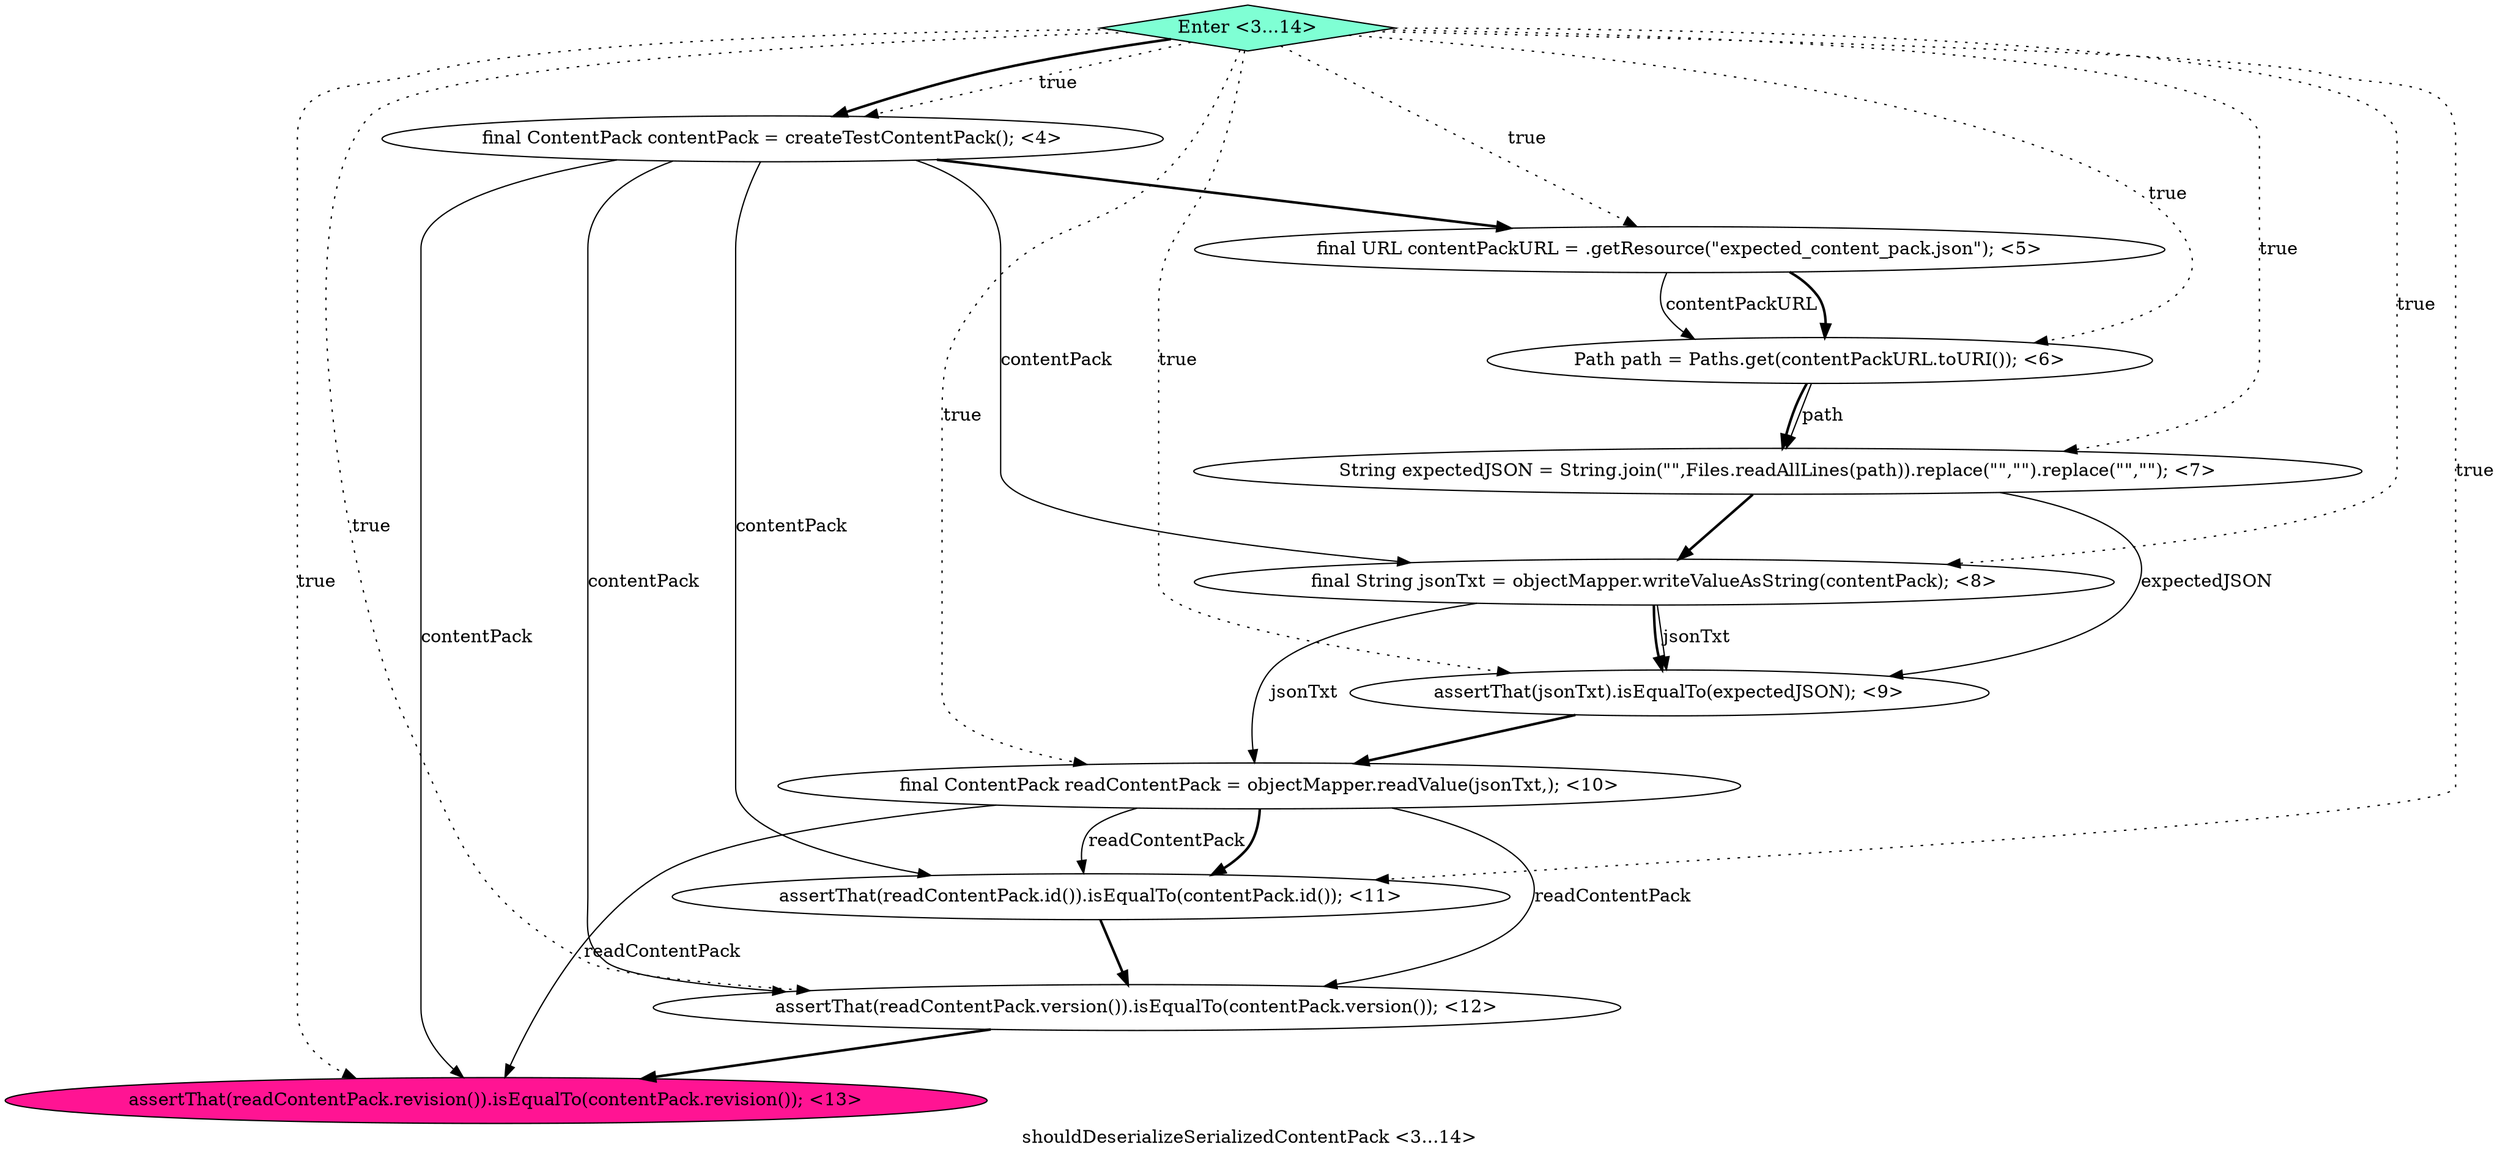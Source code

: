 digraph PDG {
label = "shouldDeserializeSerializedContentPack <3...14>";
0.2 [style = filled, label = "Path path = Paths.get(contentPackURL.toURI()); <6>", fillcolor = white, shape = ellipse];
0.3 [style = filled, label = "String expectedJSON = String.join(\"\",Files.readAllLines(path)).replace(\"
\",\"\").replace(\"
\",\"\"); <7>", fillcolor = white, shape = ellipse];
0.10 [style = filled, label = "Enter <3...14>", fillcolor = aquamarine, shape = diamond];
0.1 [style = filled, label = "final URL contentPackURL = .getResource(\"expected_content_pack.json\"); <5>", fillcolor = white, shape = ellipse];
0.9 [style = filled, label = "assertThat(readContentPack.revision()).isEqualTo(contentPack.revision()); <13>", fillcolor = deeppink, shape = ellipse];
0.4 [style = filled, label = "final String jsonTxt = objectMapper.writeValueAsString(contentPack); <8>", fillcolor = white, shape = ellipse];
0.0 [style = filled, label = "final ContentPack contentPack = createTestContentPack(); <4>", fillcolor = white, shape = ellipse];
0.8 [style = filled, label = "assertThat(readContentPack.version()).isEqualTo(contentPack.version()); <12>", fillcolor = white, shape = ellipse];
0.5 [style = filled, label = "assertThat(jsonTxt).isEqualTo(expectedJSON); <9>", fillcolor = white, shape = ellipse];
0.7 [style = filled, label = "assertThat(readContentPack.id()).isEqualTo(contentPack.id()); <11>", fillcolor = white, shape = ellipse];
0.6 [style = filled, label = "final ContentPack readContentPack = objectMapper.readValue(jsonTxt,); <10>", fillcolor = white, shape = ellipse];
0.0 -> 0.1 [style = bold, label=""];
0.0 -> 0.4 [style = solid, label="contentPack"];
0.0 -> 0.7 [style = solid, label="contentPack"];
0.0 -> 0.8 [style = solid, label="contentPack"];
0.0 -> 0.9 [style = solid, label="contentPack"];
0.1 -> 0.2 [style = solid, label="contentPackURL"];
0.1 -> 0.2 [style = bold, label=""];
0.2 -> 0.3 [style = solid, label="path"];
0.2 -> 0.3 [style = bold, label=""];
0.3 -> 0.4 [style = bold, label=""];
0.3 -> 0.5 [style = solid, label="expectedJSON"];
0.4 -> 0.5 [style = solid, label="jsonTxt"];
0.4 -> 0.5 [style = bold, label=""];
0.4 -> 0.6 [style = solid, label="jsonTxt"];
0.5 -> 0.6 [style = bold, label=""];
0.6 -> 0.7 [style = solid, label="readContentPack"];
0.6 -> 0.7 [style = bold, label=""];
0.6 -> 0.8 [style = solid, label="readContentPack"];
0.6 -> 0.9 [style = solid, label="readContentPack"];
0.7 -> 0.8 [style = bold, label=""];
0.8 -> 0.9 [style = bold, label=""];
0.10 -> 0.0 [style = dotted, label="true"];
0.10 -> 0.0 [style = bold, label=""];
0.10 -> 0.1 [style = dotted, label="true"];
0.10 -> 0.2 [style = dotted, label="true"];
0.10 -> 0.3 [style = dotted, label="true"];
0.10 -> 0.4 [style = dotted, label="true"];
0.10 -> 0.5 [style = dotted, label="true"];
0.10 -> 0.6 [style = dotted, label="true"];
0.10 -> 0.7 [style = dotted, label="true"];
0.10 -> 0.8 [style = dotted, label="true"];
0.10 -> 0.9 [style = dotted, label="true"];
}
